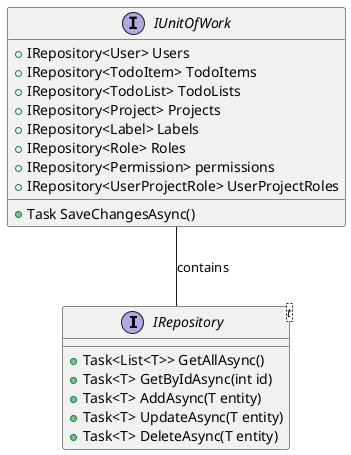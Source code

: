 @startuml
'https://plantuml.com/class-diagram

interface IRepository<t> {
    +Task<List<T>> GetAllAsync()
    +Task<T> GetByIdAsync(int id)
    +Task<T> AddAsync(T entity)
    +Task<T> UpdateAsync(T entity)
    +Task<T> DeleteAsync(T entity)
}


interface IUnitOfWork {
    +IRepository<User> Users
    +IRepository<TodoItem> TodoItems
    +IRepository<TodoList> TodoLists
    +IRepository<Project> Projects
    +IRepository<Label> Labels
    +IRepository<Role> Roles
    +IRepository<Permission> permissions
    +IRepository<UserProjectRole> UserProjectRoles
    +Task SaveChangesAsync()
}

IUnitOfWork -- IRepository : contains

@enduml